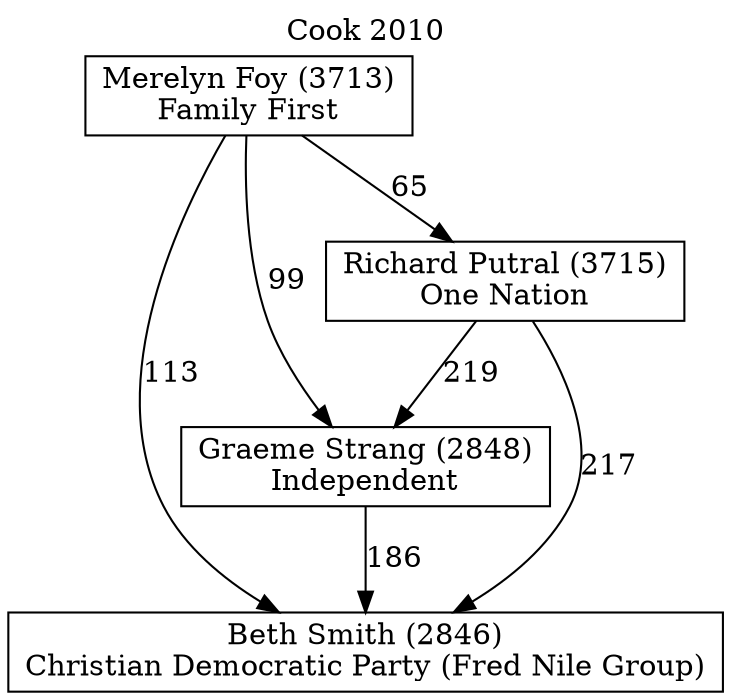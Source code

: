 // House preference flow
digraph "Beth Smith (2846)_Cook_2010" {
	graph [label="Cook 2010" labelloc=t mclimit=2]
	node [shape=box]
	"Beth Smith (2846)" [label="Beth Smith (2846)
Christian Democratic Party (Fred Nile Group)"]
	"Graeme Strang (2848)" [label="Graeme Strang (2848)
Independent"]
	"Richard Putral (3715)" [label="Richard Putral (3715)
One Nation"]
	"Merelyn Foy (3713)" [label="Merelyn Foy (3713)
Family First"]
	"Graeme Strang (2848)" -> "Beth Smith (2846)" [label=186]
	"Richard Putral (3715)" -> "Graeme Strang (2848)" [label=219]
	"Merelyn Foy (3713)" -> "Richard Putral (3715)" [label=65]
	"Richard Putral (3715)" -> "Beth Smith (2846)" [label=217]
	"Merelyn Foy (3713)" -> "Beth Smith (2846)" [label=113]
	"Merelyn Foy (3713)" -> "Graeme Strang (2848)" [label=99]
}
